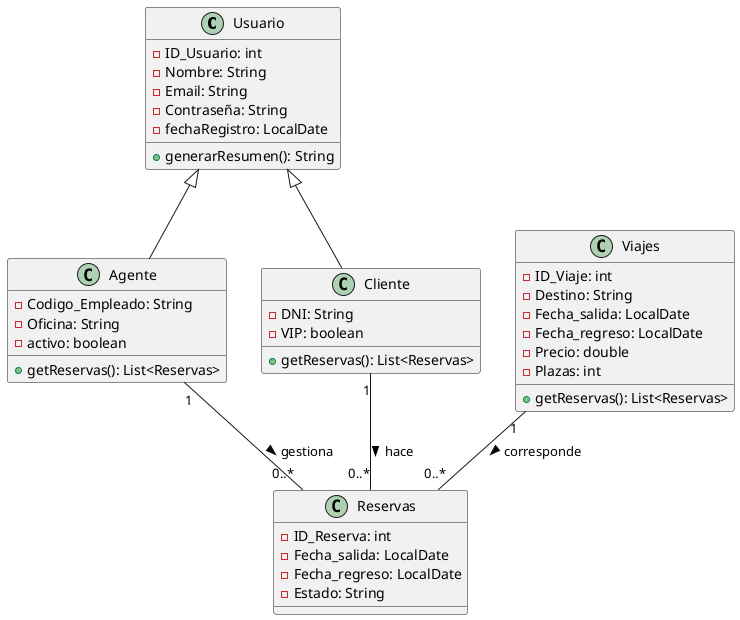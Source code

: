 @startuml
class Usuario {
  -ID_Usuario: int
  -Nombre: String
  -Email: String
  -Contraseña: String
  -fechaRegistro: LocalDate
  +generarResumen(): String
}

class Agente {
  -Codigo_Empleado: String
  -Oficina: String
  -activo: boolean
  +getReservas(): List<Reservas>
}

class Cliente {
  -DNI: String
  -VIP: boolean
  +getReservas(): List<Reservas>
}

class Reservas {
  -ID_Reserva: int
  -Fecha_salida: LocalDate
  -Fecha_regreso: LocalDate
  -Estado: String
}

class Viajes {
  -ID_Viaje: int
  -Destino: String
  -Fecha_salida: LocalDate
  -Fecha_regreso: LocalDate
  -Precio: double
  -Plazas: int
  +getReservas(): List<Reservas>
}

Usuario <|-- Agente
Usuario <|-- Cliente

Agente "1" -- "0..*" Reservas : gestiona >
Cliente "1" -- "0..*" Reservas : hace >
Viajes "1" -- "0..*" Reservas : corresponde >

@enduml
